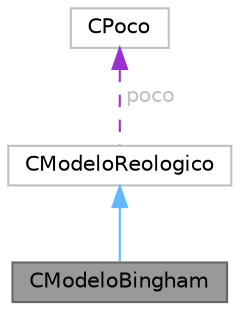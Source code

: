 digraph "CModeloBingham"
{
 // LATEX_PDF_SIZE
  bgcolor="transparent";
  edge [fontname=Helvetica,fontsize=10,labelfontname=Helvetica,labelfontsize=10];
  node [fontname=Helvetica,fontsize=10,shape=box,height=0.2,width=0.4];
  Node1 [id="Node000001",label="CModeloBingham",height=0.2,width=0.4,color="gray40", fillcolor="grey60", style="filled", fontcolor="black",tooltip=" "];
  Node2 -> Node1 [id="edge1_Node000001_Node000002",dir="back",color="steelblue1",style="solid",tooltip=" "];
  Node2 [id="Node000002",label="CModeloReologico",height=0.2,width=0.4,color="grey75", fillcolor="white", style="filled",URL="$class_c_modelo_reologico.html",tooltip=" "];
  Node3 -> Node2 [id="edge2_Node000002_Node000003",dir="back",color="darkorchid3",style="dashed",tooltip=" ",label=" poco",fontcolor="grey" ];
  Node3 [id="Node000003",label="CPoco",height=0.2,width=0.4,color="grey75", fillcolor="white", style="filled",URL="$class_c_poco.html",tooltip=" "];
}
